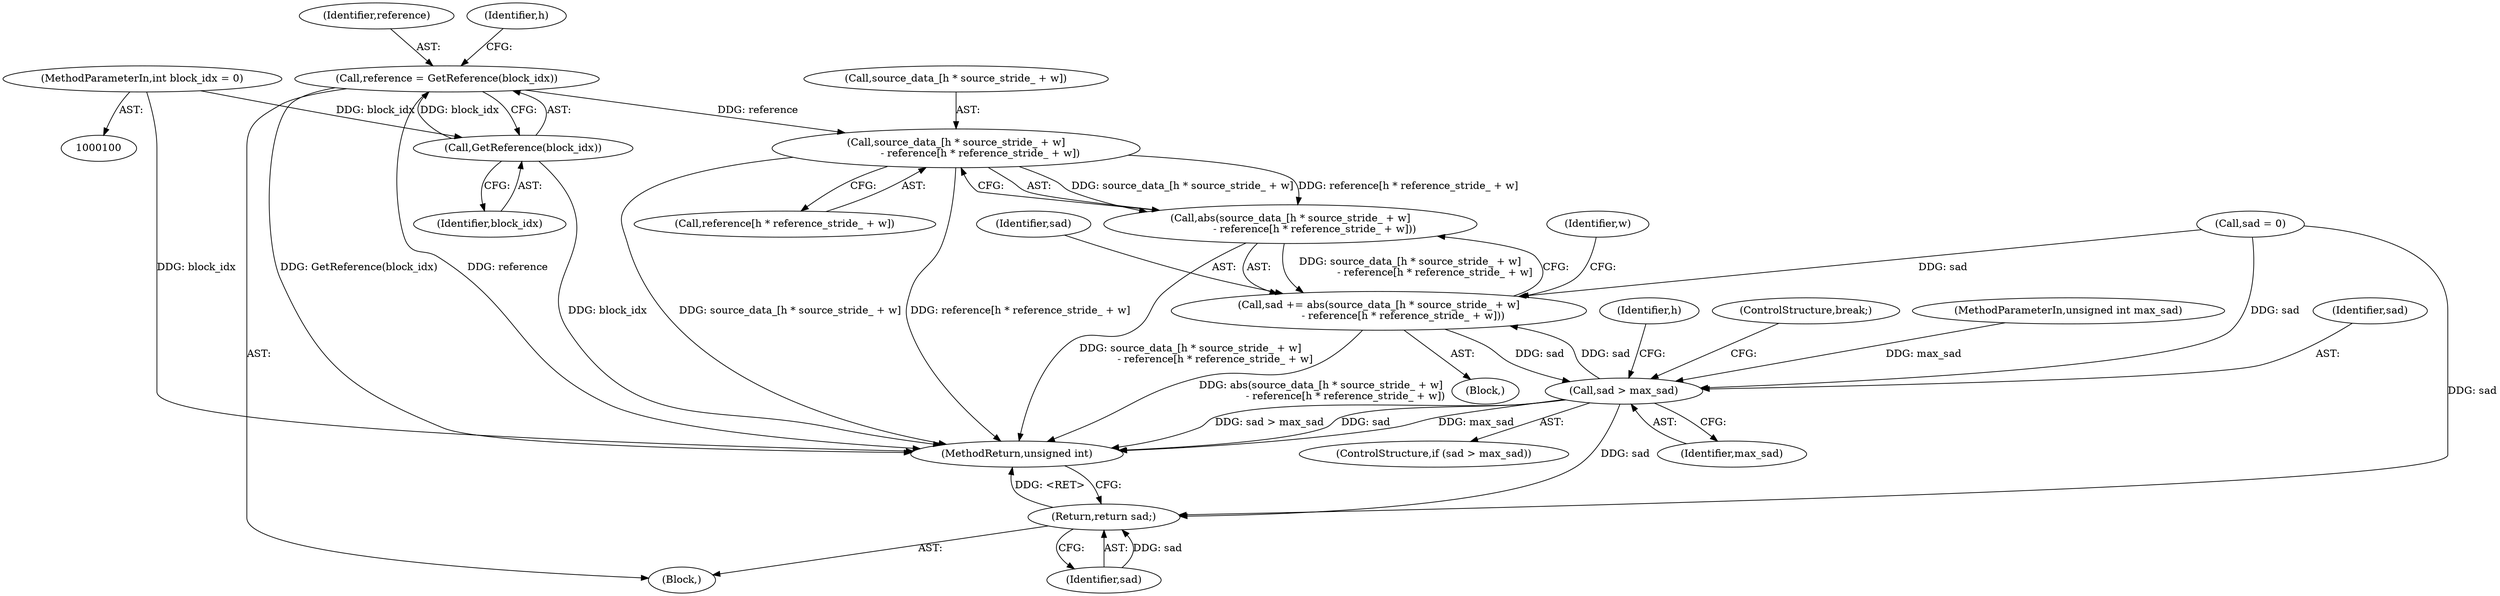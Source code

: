 digraph "1_Android_5a9753fca56f0eeb9f61e342b2fccffc364f9426_99@array" {
"1000137" [label="(Call,source_data_[h * source_stride_ + w]\n               - reference[h * reference_stride_ + w])"];
"1000108" [label="(Call,reference = GetReference(block_idx))"];
"1000110" [label="(Call,GetReference(block_idx))"];
"1000102" [label="(MethodParameterIn,int block_idx = 0)"];
"1000136" [label="(Call,abs(source_data_[h * source_stride_ + w]\n               - reference[h * reference_stride_ + w]))"];
"1000134" [label="(Call,sad += abs(source_data_[h * source_stride_ + w]\n               - reference[h * reference_stride_ + w]))"];
"1000153" [label="(Call,sad > max_sad)"];
"1000158" [label="(Return,return sad;)"];
"1000109" [label="(Identifier,reference)"];
"1000155" [label="(Identifier,max_sad)"];
"1000154" [label="(Identifier,sad)"];
"1000105" [label="(Call,sad = 0)"];
"1000160" [label="(MethodReturn,unsigned int)"];
"1000159" [label="(Identifier,sad)"];
"1000136" [label="(Call,abs(source_data_[h * source_stride_ + w]\n               - reference[h * reference_stride_ + w]))"];
"1000133" [label="(Block,)"];
"1000121" [label="(Identifier,h)"];
"1000110" [label="(Call,GetReference(block_idx))"];
"1000134" [label="(Call,sad += abs(source_data_[h * source_stride_ + w]\n               - reference[h * reference_stride_ + w]))"];
"1000153" [label="(Call,sad > max_sad)"];
"1000103" [label="(Block,)"];
"1000102" [label="(MethodParameterIn,int block_idx = 0)"];
"1000111" [label="(Identifier,block_idx)"];
"1000135" [label="(Identifier,sad)"];
"1000137" [label="(Call,source_data_[h * source_stride_ + w]\n               - reference[h * reference_stride_ + w])"];
"1000157" [label="(ControlStructure,break;)"];
"1000138" [label="(Call,source_data_[h * source_stride_ + w])"];
"1000145" [label="(Call,reference[h * reference_stride_ + w])"];
"1000152" [label="(ControlStructure,if (sad > max_sad))"];
"1000101" [label="(MethodParameterIn,unsigned int max_sad)"];
"1000108" [label="(Call,reference = GetReference(block_idx))"];
"1000115" [label="(Identifier,h)"];
"1000158" [label="(Return,return sad;)"];
"1000132" [label="(Identifier,w)"];
"1000137" -> "1000136"  [label="AST: "];
"1000137" -> "1000145"  [label="CFG: "];
"1000138" -> "1000137"  [label="AST: "];
"1000145" -> "1000137"  [label="AST: "];
"1000136" -> "1000137"  [label="CFG: "];
"1000137" -> "1000160"  [label="DDG: reference[h * reference_stride_ + w]"];
"1000137" -> "1000160"  [label="DDG: source_data_[h * source_stride_ + w]"];
"1000137" -> "1000136"  [label="DDG: source_data_[h * source_stride_ + w]"];
"1000137" -> "1000136"  [label="DDG: reference[h * reference_stride_ + w]"];
"1000108" -> "1000137"  [label="DDG: reference"];
"1000108" -> "1000103"  [label="AST: "];
"1000108" -> "1000110"  [label="CFG: "];
"1000109" -> "1000108"  [label="AST: "];
"1000110" -> "1000108"  [label="AST: "];
"1000115" -> "1000108"  [label="CFG: "];
"1000108" -> "1000160"  [label="DDG: GetReference(block_idx)"];
"1000108" -> "1000160"  [label="DDG: reference"];
"1000110" -> "1000108"  [label="DDG: block_idx"];
"1000110" -> "1000111"  [label="CFG: "];
"1000111" -> "1000110"  [label="AST: "];
"1000110" -> "1000160"  [label="DDG: block_idx"];
"1000102" -> "1000110"  [label="DDG: block_idx"];
"1000102" -> "1000100"  [label="AST: "];
"1000102" -> "1000160"  [label="DDG: block_idx"];
"1000136" -> "1000134"  [label="AST: "];
"1000134" -> "1000136"  [label="CFG: "];
"1000136" -> "1000160"  [label="DDG: source_data_[h * source_stride_ + w]\n               - reference[h * reference_stride_ + w]"];
"1000136" -> "1000134"  [label="DDG: source_data_[h * source_stride_ + w]\n               - reference[h * reference_stride_ + w]"];
"1000134" -> "1000133"  [label="AST: "];
"1000135" -> "1000134"  [label="AST: "];
"1000132" -> "1000134"  [label="CFG: "];
"1000134" -> "1000160"  [label="DDG: abs(source_data_[h * source_stride_ + w]\n               - reference[h * reference_stride_ + w])"];
"1000153" -> "1000134"  [label="DDG: sad"];
"1000105" -> "1000134"  [label="DDG: sad"];
"1000134" -> "1000153"  [label="DDG: sad"];
"1000153" -> "1000152"  [label="AST: "];
"1000153" -> "1000155"  [label="CFG: "];
"1000154" -> "1000153"  [label="AST: "];
"1000155" -> "1000153"  [label="AST: "];
"1000157" -> "1000153"  [label="CFG: "];
"1000121" -> "1000153"  [label="CFG: "];
"1000153" -> "1000160"  [label="DDG: sad > max_sad"];
"1000153" -> "1000160"  [label="DDG: sad"];
"1000153" -> "1000160"  [label="DDG: max_sad"];
"1000105" -> "1000153"  [label="DDG: sad"];
"1000101" -> "1000153"  [label="DDG: max_sad"];
"1000153" -> "1000158"  [label="DDG: sad"];
"1000158" -> "1000103"  [label="AST: "];
"1000158" -> "1000159"  [label="CFG: "];
"1000159" -> "1000158"  [label="AST: "];
"1000160" -> "1000158"  [label="CFG: "];
"1000158" -> "1000160"  [label="DDG: <RET>"];
"1000159" -> "1000158"  [label="DDG: sad"];
"1000105" -> "1000158"  [label="DDG: sad"];
}
